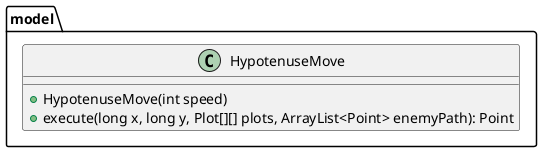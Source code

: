 @startuml
'https://plantuml.com/class-diagram

package model {
    class HypotenuseMove {
        + HypotenuseMove(int speed)
        + execute(long x, long y, Plot[][] plots, ArrayList<Point> enemyPath): Point
    }
}

@enduml